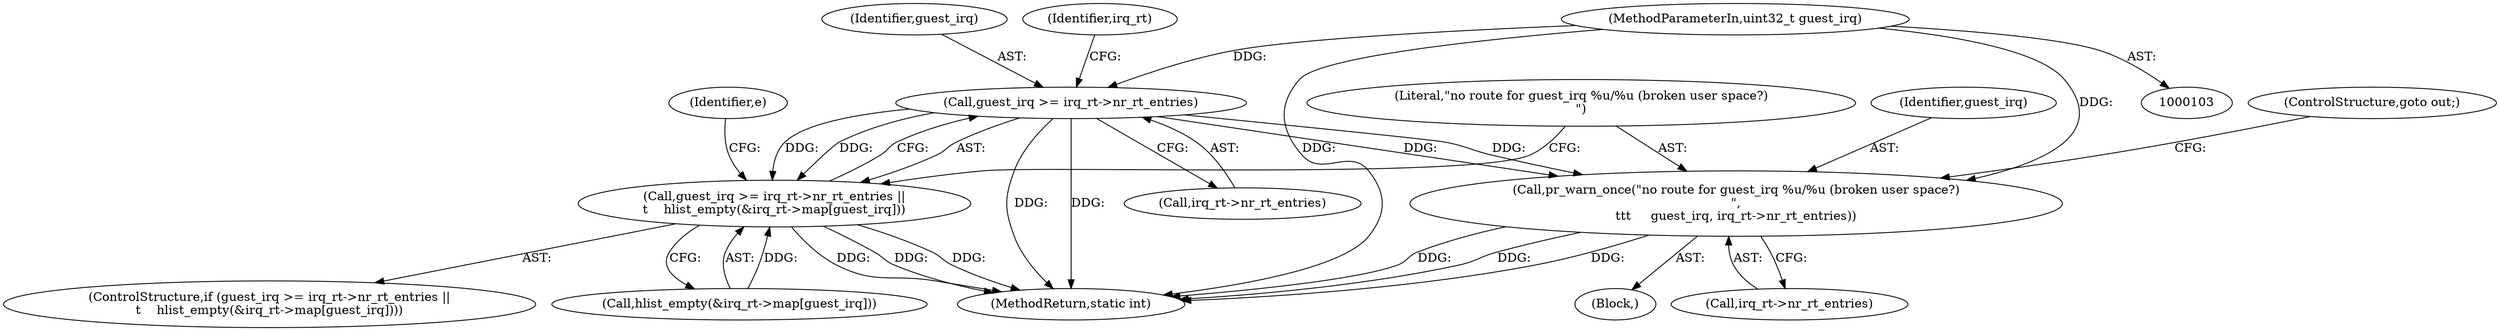 digraph "0_linux_3a8b0677fc6180a467e26cc32ce6b0c09a32f9bb@pointer" {
"1000156" [label="(Call,guest_irq >= irq_rt->nr_rt_entries)"];
"1000106" [label="(MethodParameterIn,uint32_t guest_irq)"];
"1000155" [label="(Call,guest_irq >= irq_rt->nr_rt_entries ||\n\t    hlist_empty(&irq_rt->map[guest_irq]))"];
"1000169" [label="(Call,pr_warn_once(\"no route for guest_irq %u/%u (broken user space?)\n\",\n\t\t\t     guest_irq, irq_rt->nr_rt_entries))"];
"1000161" [label="(Call,hlist_empty(&irq_rt->map[guest_irq]))"];
"1000157" [label="(Identifier,guest_irq)"];
"1000175" [label="(ControlStructure,goto out;)"];
"1000154" [label="(ControlStructure,if (guest_irq >= irq_rt->nr_rt_entries ||\n\t    hlist_empty(&irq_rt->map[guest_irq])))"];
"1000172" [label="(Call,irq_rt->nr_rt_entries)"];
"1000180" [label="(Identifier,e)"];
"1000171" [label="(Identifier,guest_irq)"];
"1000278" [label="(MethodReturn,static int)"];
"1000156" [label="(Call,guest_irq >= irq_rt->nr_rt_entries)"];
"1000169" [label="(Call,pr_warn_once(\"no route for guest_irq %u/%u (broken user space?)\n\",\n\t\t\t     guest_irq, irq_rt->nr_rt_entries))"];
"1000158" [label="(Call,irq_rt->nr_rt_entries)"];
"1000168" [label="(Block,)"];
"1000106" [label="(MethodParameterIn,uint32_t guest_irq)"];
"1000155" [label="(Call,guest_irq >= irq_rt->nr_rt_entries ||\n\t    hlist_empty(&irq_rt->map[guest_irq]))"];
"1000165" [label="(Identifier,irq_rt)"];
"1000170" [label="(Literal,\"no route for guest_irq %u/%u (broken user space?)\n\")"];
"1000156" -> "1000155"  [label="AST: "];
"1000156" -> "1000158"  [label="CFG: "];
"1000157" -> "1000156"  [label="AST: "];
"1000158" -> "1000156"  [label="AST: "];
"1000165" -> "1000156"  [label="CFG: "];
"1000155" -> "1000156"  [label="CFG: "];
"1000156" -> "1000278"  [label="DDG: "];
"1000156" -> "1000278"  [label="DDG: "];
"1000156" -> "1000155"  [label="DDG: "];
"1000156" -> "1000155"  [label="DDG: "];
"1000106" -> "1000156"  [label="DDG: "];
"1000156" -> "1000169"  [label="DDG: "];
"1000156" -> "1000169"  [label="DDG: "];
"1000106" -> "1000103"  [label="AST: "];
"1000106" -> "1000278"  [label="DDG: "];
"1000106" -> "1000169"  [label="DDG: "];
"1000155" -> "1000154"  [label="AST: "];
"1000155" -> "1000161"  [label="CFG: "];
"1000161" -> "1000155"  [label="AST: "];
"1000170" -> "1000155"  [label="CFG: "];
"1000180" -> "1000155"  [label="CFG: "];
"1000155" -> "1000278"  [label="DDG: "];
"1000155" -> "1000278"  [label="DDG: "];
"1000155" -> "1000278"  [label="DDG: "];
"1000161" -> "1000155"  [label="DDG: "];
"1000169" -> "1000168"  [label="AST: "];
"1000169" -> "1000172"  [label="CFG: "];
"1000170" -> "1000169"  [label="AST: "];
"1000171" -> "1000169"  [label="AST: "];
"1000172" -> "1000169"  [label="AST: "];
"1000175" -> "1000169"  [label="CFG: "];
"1000169" -> "1000278"  [label="DDG: "];
"1000169" -> "1000278"  [label="DDG: "];
"1000169" -> "1000278"  [label="DDG: "];
}
